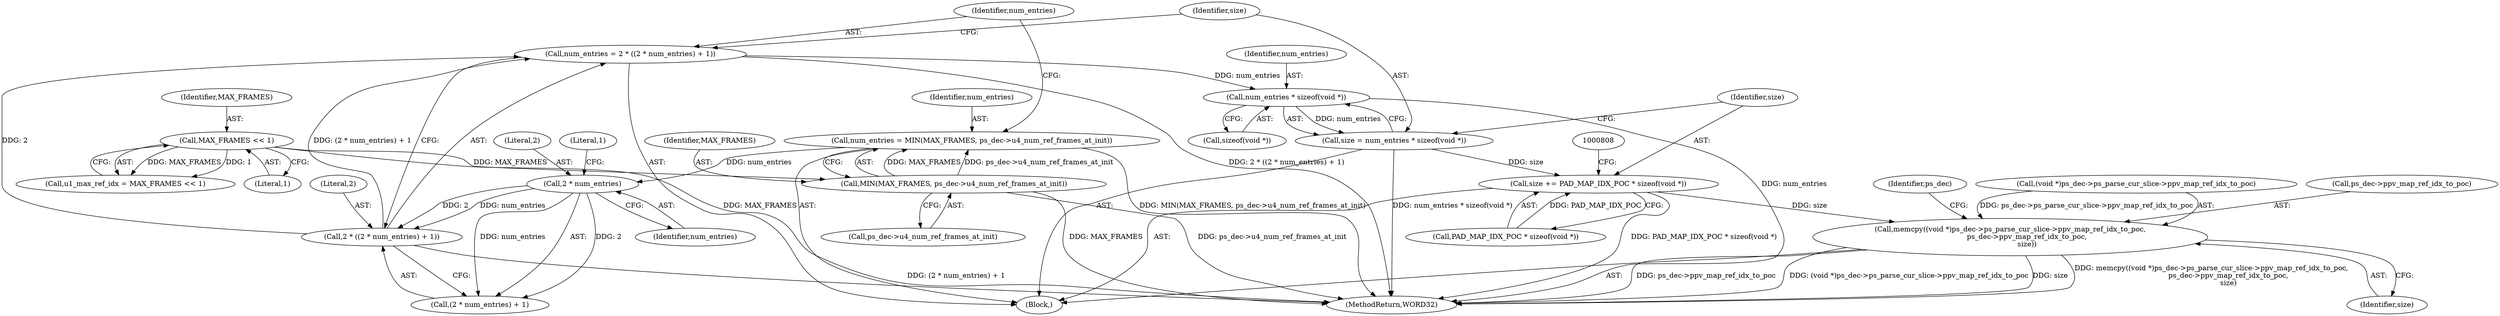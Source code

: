 digraph "0_Android_943323f1d9d3dd5c2634deb26cbe72343ca6b3db_0@API" {
"1000796" [label="(Call,num_entries * sizeof(void *))"];
"1000785" [label="(Call,num_entries = 2 * ((2 * num_entries) + 1))"];
"1000787" [label="(Call,2 * ((2 * num_entries) + 1))"];
"1000790" [label="(Call,2 * num_entries)"];
"1000778" [label="(Call,num_entries = MIN(MAX_FRAMES, ps_dec->u4_num_ref_frames_at_init))"];
"1000780" [label="(Call,MIN(MAX_FRAMES, ps_dec->u4_num_ref_frames_at_init))"];
"1000288" [label="(Call,MAX_FRAMES << 1)"];
"1000794" [label="(Call,size = num_entries * sizeof(void *))"];
"1000800" [label="(Call,size += PAD_MAP_IDX_POC * sizeof(void *))"];
"1000806" [label="(Call,memcpy((void *)ps_dec->ps_parse_cur_slice->ppv_map_ref_idx_to_poc,\n               ps_dec->ppv_map_ref_idx_to_poc,\n               size))"];
"1000817" [label="(Identifier,size)"];
"1000791" [label="(Literal,2)"];
"1000797" [label="(Identifier,num_entries)"];
"1000822" [label="(Identifier,ps_dec)"];
"1000814" [label="(Call,ps_dec->ppv_map_ref_idx_to_poc)"];
"1000785" [label="(Call,num_entries = 2 * ((2 * num_entries) + 1))"];
"1000794" [label="(Call,size = num_entries * sizeof(void *))"];
"1000789" [label="(Call,(2 * num_entries) + 1)"];
"1000798" [label="(Call,sizeof(void *))"];
"1000779" [label="(Identifier,num_entries)"];
"1000775" [label="(Block,)"];
"1000778" [label="(Call,num_entries = MIN(MAX_FRAMES, ps_dec->u4_num_ref_frames_at_init))"];
"1000793" [label="(Literal,1)"];
"1000782" [label="(Call,ps_dec->u4_num_ref_frames_at_init)"];
"1000788" [label="(Literal,2)"];
"1001224" [label="(MethodReturn,WORD32)"];
"1000792" [label="(Identifier,num_entries)"];
"1000806" [label="(Call,memcpy((void *)ps_dec->ps_parse_cur_slice->ppv_map_ref_idx_to_poc,\n               ps_dec->ppv_map_ref_idx_to_poc,\n               size))"];
"1000288" [label="(Call,MAX_FRAMES << 1)"];
"1000790" [label="(Call,2 * num_entries)"];
"1000290" [label="(Literal,1)"];
"1000289" [label="(Identifier,MAX_FRAMES)"];
"1000802" [label="(Call,PAD_MAP_IDX_POC * sizeof(void *))"];
"1000807" [label="(Call,(void *)ps_dec->ps_parse_cur_slice->ppv_map_ref_idx_to_poc)"];
"1000801" [label="(Identifier,size)"];
"1000786" [label="(Identifier,num_entries)"];
"1000286" [label="(Call,u1_max_ref_idx = MAX_FRAMES << 1)"];
"1000795" [label="(Identifier,size)"];
"1000781" [label="(Identifier,MAX_FRAMES)"];
"1000780" [label="(Call,MIN(MAX_FRAMES, ps_dec->u4_num_ref_frames_at_init))"];
"1000787" [label="(Call,2 * ((2 * num_entries) + 1))"];
"1000796" [label="(Call,num_entries * sizeof(void *))"];
"1000800" [label="(Call,size += PAD_MAP_IDX_POC * sizeof(void *))"];
"1000796" -> "1000794"  [label="AST: "];
"1000796" -> "1000798"  [label="CFG: "];
"1000797" -> "1000796"  [label="AST: "];
"1000798" -> "1000796"  [label="AST: "];
"1000794" -> "1000796"  [label="CFG: "];
"1000796" -> "1001224"  [label="DDG: num_entries"];
"1000796" -> "1000794"  [label="DDG: num_entries"];
"1000785" -> "1000796"  [label="DDG: num_entries"];
"1000785" -> "1000775"  [label="AST: "];
"1000785" -> "1000787"  [label="CFG: "];
"1000786" -> "1000785"  [label="AST: "];
"1000787" -> "1000785"  [label="AST: "];
"1000795" -> "1000785"  [label="CFG: "];
"1000785" -> "1001224"  [label="DDG: 2 * ((2 * num_entries) + 1)"];
"1000787" -> "1000785"  [label="DDG: 2"];
"1000787" -> "1000785"  [label="DDG: (2 * num_entries) + 1"];
"1000787" -> "1000789"  [label="CFG: "];
"1000788" -> "1000787"  [label="AST: "];
"1000789" -> "1000787"  [label="AST: "];
"1000787" -> "1001224"  [label="DDG: (2 * num_entries) + 1"];
"1000790" -> "1000787"  [label="DDG: 2"];
"1000790" -> "1000787"  [label="DDG: num_entries"];
"1000790" -> "1000789"  [label="AST: "];
"1000790" -> "1000792"  [label="CFG: "];
"1000791" -> "1000790"  [label="AST: "];
"1000792" -> "1000790"  [label="AST: "];
"1000793" -> "1000790"  [label="CFG: "];
"1000790" -> "1000789"  [label="DDG: 2"];
"1000790" -> "1000789"  [label="DDG: num_entries"];
"1000778" -> "1000790"  [label="DDG: num_entries"];
"1000778" -> "1000775"  [label="AST: "];
"1000778" -> "1000780"  [label="CFG: "];
"1000779" -> "1000778"  [label="AST: "];
"1000780" -> "1000778"  [label="AST: "];
"1000786" -> "1000778"  [label="CFG: "];
"1000778" -> "1001224"  [label="DDG: MIN(MAX_FRAMES, ps_dec->u4_num_ref_frames_at_init)"];
"1000780" -> "1000778"  [label="DDG: MAX_FRAMES"];
"1000780" -> "1000778"  [label="DDG: ps_dec->u4_num_ref_frames_at_init"];
"1000780" -> "1000782"  [label="CFG: "];
"1000781" -> "1000780"  [label="AST: "];
"1000782" -> "1000780"  [label="AST: "];
"1000780" -> "1001224"  [label="DDG: MAX_FRAMES"];
"1000780" -> "1001224"  [label="DDG: ps_dec->u4_num_ref_frames_at_init"];
"1000288" -> "1000780"  [label="DDG: MAX_FRAMES"];
"1000288" -> "1000286"  [label="AST: "];
"1000288" -> "1000290"  [label="CFG: "];
"1000289" -> "1000288"  [label="AST: "];
"1000290" -> "1000288"  [label="AST: "];
"1000286" -> "1000288"  [label="CFG: "];
"1000288" -> "1001224"  [label="DDG: MAX_FRAMES"];
"1000288" -> "1000286"  [label="DDG: MAX_FRAMES"];
"1000288" -> "1000286"  [label="DDG: 1"];
"1000794" -> "1000775"  [label="AST: "];
"1000795" -> "1000794"  [label="AST: "];
"1000801" -> "1000794"  [label="CFG: "];
"1000794" -> "1001224"  [label="DDG: num_entries * sizeof(void *)"];
"1000794" -> "1000800"  [label="DDG: size"];
"1000800" -> "1000775"  [label="AST: "];
"1000800" -> "1000802"  [label="CFG: "];
"1000801" -> "1000800"  [label="AST: "];
"1000802" -> "1000800"  [label="AST: "];
"1000808" -> "1000800"  [label="CFG: "];
"1000800" -> "1001224"  [label="DDG: PAD_MAP_IDX_POC * sizeof(void *)"];
"1000802" -> "1000800"  [label="DDG: PAD_MAP_IDX_POC"];
"1000800" -> "1000806"  [label="DDG: size"];
"1000806" -> "1000775"  [label="AST: "];
"1000806" -> "1000817"  [label="CFG: "];
"1000807" -> "1000806"  [label="AST: "];
"1000814" -> "1000806"  [label="AST: "];
"1000817" -> "1000806"  [label="AST: "];
"1000822" -> "1000806"  [label="CFG: "];
"1000806" -> "1001224"  [label="DDG: (void *)ps_dec->ps_parse_cur_slice->ppv_map_ref_idx_to_poc"];
"1000806" -> "1001224"  [label="DDG: size"];
"1000806" -> "1001224"  [label="DDG: memcpy((void *)ps_dec->ps_parse_cur_slice->ppv_map_ref_idx_to_poc,\n               ps_dec->ppv_map_ref_idx_to_poc,\n               size)"];
"1000806" -> "1001224"  [label="DDG: ps_dec->ppv_map_ref_idx_to_poc"];
"1000807" -> "1000806"  [label="DDG: ps_dec->ps_parse_cur_slice->ppv_map_ref_idx_to_poc"];
}
